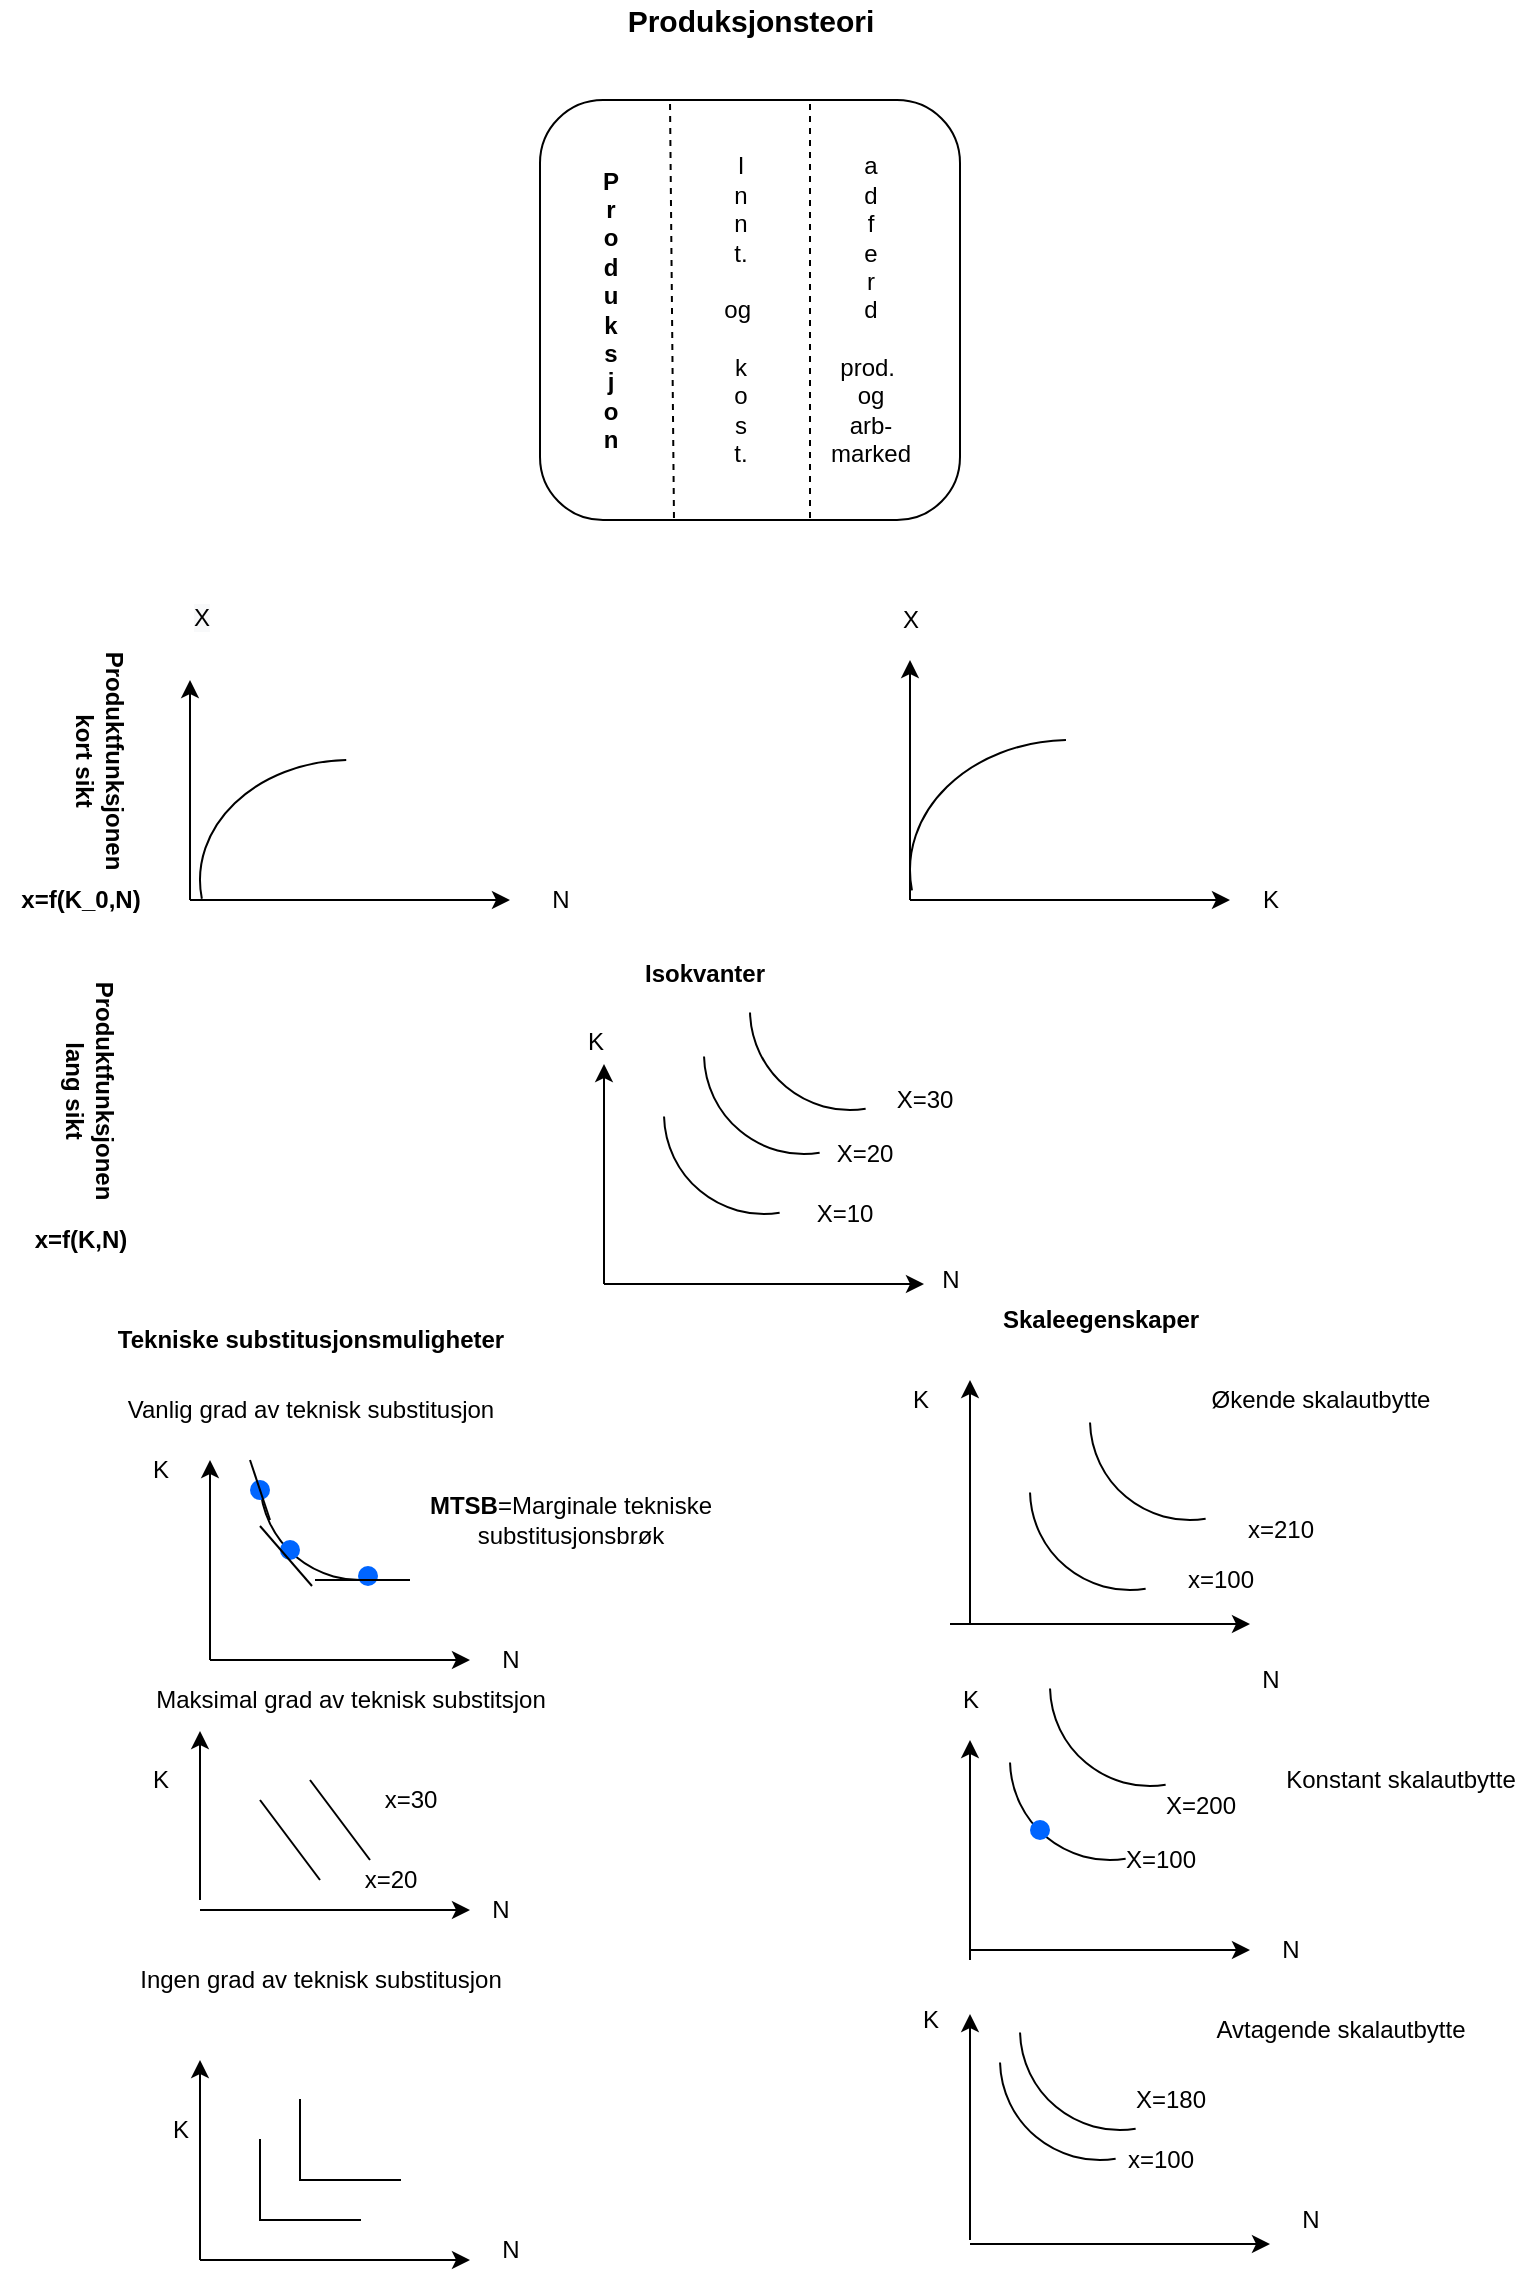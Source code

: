 <mxfile version="13.9.9" type="device"><diagram id="UaC9sKYSoofSCSLUNyeq" name="Page-1"><mxGraphModel dx="1136" dy="687" grid="1" gridSize="10" guides="1" tooltips="1" connect="1" arrows="1" fold="1" page="1" pageScale="1" pageWidth="827" pageHeight="1169" math="0" shadow="0"><root><mxCell id="0"/><mxCell id="1" parent="0"/><mxCell id="a_rR3JhyI1j8THqwhGgr-1" value="" style="rounded=1;whiteSpace=wrap;html=1;" parent="1" vertex="1"><mxGeometry x="295" y="80" width="210" height="210" as="geometry"/></mxCell><mxCell id="CCestM9y5NQriPeMEOW7-3" value="&lt;span style=&quot;font-size: 15px&quot;&gt;&lt;b&gt;Produksjonsteori&lt;/b&gt;&lt;/span&gt;" style="text;html=1;align=center;verticalAlign=middle;resizable=0;points=[];autosize=1;" parent="1" vertex="1"><mxGeometry x="330" y="30" width="140" height="20" as="geometry"/></mxCell><mxCell id="p_GAQffkMsLSsXMxCHvM-4" value="" style="endArrow=none;dashed=1;html=1;exitX=0.319;exitY=0.995;exitDx=0;exitDy=0;exitPerimeter=0;" parent="1" source="a_rR3JhyI1j8THqwhGgr-1" edge="1"><mxGeometry width="50" height="50" relative="1" as="geometry"><mxPoint x="360" y="180" as="sourcePoint"/><mxPoint x="360" y="80" as="targetPoint"/></mxGeometry></mxCell><mxCell id="p_GAQffkMsLSsXMxCHvM-6" value="" style="endArrow=none;dashed=1;html=1;" parent="1" edge="1"><mxGeometry width="50" height="50" relative="1" as="geometry"><mxPoint x="430" y="289" as="sourcePoint"/><mxPoint x="430" y="80" as="targetPoint"/></mxGeometry></mxCell><mxCell id="p_GAQffkMsLSsXMxCHvM-8" value="&lt;b&gt;P&lt;br&gt;r&lt;br&gt;o&lt;br&gt;d&lt;br&gt;u&lt;br&gt;k&lt;br&gt;s&lt;br&gt;j&lt;br&gt;o&lt;br&gt;n&lt;/b&gt;" style="text;html=1;align=center;verticalAlign=middle;resizable=0;points=[];autosize=1;" parent="1" vertex="1"><mxGeometry x="320" y="110" width="20" height="150" as="geometry"/></mxCell><mxCell id="p_GAQffkMsLSsXMxCHvM-9" value="I&lt;br&gt;n&lt;br&gt;n&lt;br&gt;t.&lt;br&gt;&lt;br&gt;og&amp;nbsp;&lt;br&gt;&lt;br&gt;k&lt;br&gt;o&lt;br&gt;s&lt;br&gt;t.&lt;br&gt;" style="text;html=1;align=center;verticalAlign=middle;resizable=0;points=[];autosize=1;" parent="1" vertex="1"><mxGeometry x="380" y="105" width="30" height="160" as="geometry"/></mxCell><mxCell id="p_GAQffkMsLSsXMxCHvM-10" value="a&lt;br&gt;d&lt;br&gt;f&lt;br&gt;e&lt;br&gt;r&lt;br&gt;d&lt;br&gt;&lt;br&gt;prod.&amp;nbsp;&lt;br&gt;og&lt;br&gt;arb-&lt;br&gt;marked&lt;br&gt;" style="text;html=1;align=center;verticalAlign=middle;resizable=0;points=[];autosize=1;" parent="1" vertex="1"><mxGeometry x="430" y="105" width="60" height="160" as="geometry"/></mxCell><mxCell id="c-_CHmrYqoB5_cdZOzt2-1" value="" style="endArrow=classic;html=1;" parent="1" edge="1"><mxGeometry width="50" height="50" relative="1" as="geometry"><mxPoint x="120" y="480" as="sourcePoint"/><mxPoint x="120" y="370" as="targetPoint"/></mxGeometry></mxCell><mxCell id="c-_CHmrYqoB5_cdZOzt2-2" value="" style="endArrow=classic;html=1;" parent="1" edge="1"><mxGeometry width="50" height="50" relative="1" as="geometry"><mxPoint x="120" y="480" as="sourcePoint"/><mxPoint x="280" y="480" as="targetPoint"/></mxGeometry></mxCell><mxCell id="c-_CHmrYqoB5_cdZOzt2-3" value="" style="endArrow=classic;html=1;" parent="1" edge="1"><mxGeometry width="50" height="50" relative="1" as="geometry"><mxPoint x="480" y="480" as="sourcePoint"/><mxPoint x="480" y="360" as="targetPoint"/></mxGeometry></mxCell><mxCell id="c-_CHmrYqoB5_cdZOzt2-4" value="" style="endArrow=classic;html=1;" parent="1" edge="1"><mxGeometry width="50" height="50" relative="1" as="geometry"><mxPoint x="480" y="480" as="sourcePoint"/><mxPoint x="640" y="480" as="targetPoint"/></mxGeometry></mxCell><mxCell id="c-_CHmrYqoB5_cdZOzt2-6" value="X" style="text;html=1;align=center;verticalAlign=middle;resizable=0;points=[];autosize=1;" parent="1" vertex="1"><mxGeometry x="470" y="330" width="20" height="20" as="geometry"/></mxCell><mxCell id="c-_CHmrYqoB5_cdZOzt2-7" value="N" style="text;html=1;align=center;verticalAlign=middle;resizable=0;points=[];autosize=1;" parent="1" vertex="1"><mxGeometry x="295" y="470" width="20" height="20" as="geometry"/></mxCell><mxCell id="c-_CHmrYqoB5_cdZOzt2-8" value="K" style="text;html=1;align=center;verticalAlign=middle;resizable=0;points=[];autosize=1;" parent="1" vertex="1"><mxGeometry x="650" y="470" width="20" height="20" as="geometry"/></mxCell><mxCell id="c-_CHmrYqoB5_cdZOzt2-9" value="&lt;meta charset=&quot;utf-8&quot;&gt;&lt;span style=&quot;color: rgb(0, 0, 0); font-family: helvetica; font-size: 12px; font-style: normal; font-weight: 400; letter-spacing: normal; text-align: center; text-indent: 0px; text-transform: none; word-spacing: 0px; background-color: rgb(248, 249, 250); display: inline; float: none;&quot;&gt;X&lt;/span&gt;" style="text;whiteSpace=wrap;html=1;" parent="1" vertex="1"><mxGeometry x="120" y="325" width="30" height="30" as="geometry"/></mxCell><mxCell id="c-_CHmrYqoB5_cdZOzt2-10" value="" style="verticalLabelPosition=bottom;verticalAlign=top;html=1;shape=mxgraph.basic.arc;startAngle=0.975;endAngle=0.246;rotation=-90;" parent="1" vertex="1"><mxGeometry x="140" y="395" width="120" height="150" as="geometry"/></mxCell><mxCell id="c-_CHmrYqoB5_cdZOzt2-13" value="" style="endArrow=classic;html=1;" parent="1" edge="1"><mxGeometry width="50" height="50" relative="1" as="geometry"><mxPoint x="327" y="672" as="sourcePoint"/><mxPoint x="327" y="562" as="targetPoint"/></mxGeometry></mxCell><mxCell id="c-_CHmrYqoB5_cdZOzt2-14" value="" style="endArrow=classic;html=1;" parent="1" edge="1"><mxGeometry width="50" height="50" relative="1" as="geometry"><mxPoint x="327" y="672" as="sourcePoint"/><mxPoint x="487" y="672" as="targetPoint"/></mxGeometry></mxCell><mxCell id="c-_CHmrYqoB5_cdZOzt2-16" value="&lt;div style=&quot;text-align: center&quot;&gt;&lt;span&gt;&lt;font face=&quot;helvetica&quot;&gt;K&lt;/font&gt;&lt;/span&gt;&lt;/div&gt;" style="text;whiteSpace=wrap;html=1;" parent="1" vertex="1"><mxGeometry x="317" y="537" width="30" height="30" as="geometry"/></mxCell><mxCell id="c-_CHmrYqoB5_cdZOzt2-34" value="&lt;b&gt;Isokvanter&lt;/b&gt;" style="text;html=1;align=center;verticalAlign=middle;resizable=0;points=[];autosize=1;" parent="1" vertex="1"><mxGeometry x="337" y="507" width="80" height="20" as="geometry"/></mxCell><mxCell id="c-_CHmrYqoB5_cdZOzt2-35" value="" style="verticalLabelPosition=bottom;verticalAlign=top;html=1;shape=mxgraph.basic.arc;startAngle=0.975;endAngle=0.246;rotation=-90;" parent="1" vertex="1"><mxGeometry x="495" y="385" width="130" height="160" as="geometry"/></mxCell><mxCell id="c-_CHmrYqoB5_cdZOzt2-45" value="" style="endArrow=classic;html=1;" parent="1" edge="1"><mxGeometry width="50" height="50" relative="1" as="geometry"><mxPoint x="130" y="860" as="sourcePoint"/><mxPoint x="130" y="760" as="targetPoint"/></mxGeometry></mxCell><mxCell id="c-_CHmrYqoB5_cdZOzt2-46" value="" style="endArrow=classic;html=1;" parent="1" edge="1"><mxGeometry width="50" height="50" relative="1" as="geometry"><mxPoint x="130" y="860" as="sourcePoint"/><mxPoint x="260" y="860" as="targetPoint"/></mxGeometry></mxCell><mxCell id="c-_CHmrYqoB5_cdZOzt2-47" value="N" style="text;html=1;align=center;verticalAlign=middle;resizable=0;points=[];autosize=1;" parent="1" vertex="1"><mxGeometry x="270" y="850" width="20" height="20" as="geometry"/></mxCell><mxCell id="c-_CHmrYqoB5_cdZOzt2-48" value="K" style="text;html=1;align=center;verticalAlign=middle;resizable=0;points=[];autosize=1;" parent="1" vertex="1"><mxGeometry x="95" y="755" width="20" height="20" as="geometry"/></mxCell><mxCell id="c-_CHmrYqoB5_cdZOzt2-49" value="" style="endArrow=classic;html=1;" parent="1" edge="1"><mxGeometry width="50" height="50" relative="1" as="geometry"><mxPoint x="125" y="980" as="sourcePoint"/><mxPoint x="125" y="895.5" as="targetPoint"/></mxGeometry></mxCell><mxCell id="c-_CHmrYqoB5_cdZOzt2-50" value="" style="endArrow=classic;html=1;" parent="1" edge="1"><mxGeometry width="50" height="50" relative="1" as="geometry"><mxPoint x="125" y="985" as="sourcePoint"/><mxPoint x="260" y="985" as="targetPoint"/></mxGeometry></mxCell><mxCell id="c-_CHmrYqoB5_cdZOzt2-51" value="N" style="text;html=1;align=center;verticalAlign=middle;resizable=0;points=[];autosize=1;" parent="1" vertex="1"><mxGeometry x="265" y="975" width="20" height="20" as="geometry"/></mxCell><mxCell id="c-_CHmrYqoB5_cdZOzt2-52" value="K" style="text;html=1;align=center;verticalAlign=middle;resizable=0;points=[];autosize=1;" parent="1" vertex="1"><mxGeometry x="95" y="910" width="20" height="20" as="geometry"/></mxCell><mxCell id="c-_CHmrYqoB5_cdZOzt2-53" value="" style="endArrow=classic;html=1;" parent="1" edge="1"><mxGeometry width="50" height="50" relative="1" as="geometry"><mxPoint x="125" y="1160" as="sourcePoint"/><mxPoint x="125" y="1060" as="targetPoint"/></mxGeometry></mxCell><mxCell id="c-_CHmrYqoB5_cdZOzt2-54" value="" style="endArrow=classic;html=1;" parent="1" edge="1"><mxGeometry width="50" height="50" relative="1" as="geometry"><mxPoint x="125" y="1160" as="sourcePoint"/><mxPoint x="260" y="1160" as="targetPoint"/></mxGeometry></mxCell><mxCell id="c-_CHmrYqoB5_cdZOzt2-55" value="N" style="text;html=1;align=center;verticalAlign=middle;resizable=0;points=[];autosize=1;" parent="1" vertex="1"><mxGeometry x="270" y="1145" width="20" height="20" as="geometry"/></mxCell><mxCell id="c-_CHmrYqoB5_cdZOzt2-56" value="K" style="text;html=1;align=center;verticalAlign=middle;resizable=0;points=[];autosize=1;" parent="1" vertex="1"><mxGeometry x="105" y="1085" width="20" height="20" as="geometry"/></mxCell><mxCell id="c-_CHmrYqoB5_cdZOzt2-60" value="Vanlig grad av teknisk substitusjon" style="text;html=1;align=center;verticalAlign=middle;resizable=0;points=[];autosize=1;" parent="1" vertex="1"><mxGeometry x="80" y="725" width="200" height="20" as="geometry"/></mxCell><mxCell id="c-_CHmrYqoB5_cdZOzt2-61" value="Maksimal grad av teknisk substitsjon" style="text;html=1;align=center;verticalAlign=middle;resizable=0;points=[];autosize=1;" parent="1" vertex="1"><mxGeometry x="95" y="870" width="210" height="20" as="geometry"/></mxCell><mxCell id="c-_CHmrYqoB5_cdZOzt2-63" value="Ingen grad av teknisk substitusjon" style="text;html=1;align=center;verticalAlign=middle;resizable=0;points=[];autosize=1;" parent="1" vertex="1"><mxGeometry x="85" y="1010" width="200" height="20" as="geometry"/></mxCell><mxCell id="c-_CHmrYqoB5_cdZOzt2-64" value="&lt;b&gt;Skaleegenskaper&lt;/b&gt;" style="text;html=1;align=center;verticalAlign=middle;resizable=0;points=[];autosize=1;" parent="1" vertex="1"><mxGeometry x="520" y="680" width="110" height="20" as="geometry"/></mxCell><mxCell id="c-_CHmrYqoB5_cdZOzt2-65" value="" style="endArrow=classic;html=1;" parent="1" edge="1"><mxGeometry width="50" height="50" relative="1" as="geometry"><mxPoint x="510" y="1010" as="sourcePoint"/><mxPoint x="510" y="900" as="targetPoint"/></mxGeometry></mxCell><mxCell id="c-_CHmrYqoB5_cdZOzt2-66" value="" style="endArrow=classic;html=1;" parent="1" edge="1"><mxGeometry width="50" height="50" relative="1" as="geometry"><mxPoint x="510" y="1005" as="sourcePoint"/><mxPoint x="650" y="1005" as="targetPoint"/></mxGeometry></mxCell><mxCell id="c-_CHmrYqoB5_cdZOzt2-67" value="N" style="text;html=1;align=center;verticalAlign=middle;resizable=0;points=[];autosize=1;" parent="1" vertex="1"><mxGeometry x="660" y="995" width="20" height="20" as="geometry"/></mxCell><mxCell id="c-_CHmrYqoB5_cdZOzt2-70" value="K" style="text;html=1;align=center;verticalAlign=middle;resizable=0;points=[];autosize=1;" parent="1" vertex="1"><mxGeometry x="500" y="870" width="20" height="20" as="geometry"/></mxCell><mxCell id="c-_CHmrYqoB5_cdZOzt2-75" value="" style="endArrow=classic;html=1;" parent="1" edge="1"><mxGeometry width="50" height="50" relative="1" as="geometry"><mxPoint x="510" y="1150" as="sourcePoint"/><mxPoint x="510" y="1037" as="targetPoint"/></mxGeometry></mxCell><mxCell id="c-_CHmrYqoB5_cdZOzt2-76" value="" style="endArrow=classic;html=1;" parent="1" edge="1"><mxGeometry width="50" height="50" relative="1" as="geometry"><mxPoint x="510" y="1152" as="sourcePoint"/><mxPoint x="660" y="1152" as="targetPoint"/></mxGeometry></mxCell><mxCell id="c-_CHmrYqoB5_cdZOzt2-77" value="K" style="text;html=1;align=center;verticalAlign=middle;resizable=0;points=[];autosize=1;" parent="1" vertex="1"><mxGeometry x="480" y="1030" width="20" height="20" as="geometry"/></mxCell><mxCell id="c-_CHmrYqoB5_cdZOzt2-83" value="Konstant skalautbytte" style="text;html=1;align=center;verticalAlign=middle;resizable=0;points=[];autosize=1;" parent="1" vertex="1"><mxGeometry x="660" y="910" width="130" height="20" as="geometry"/></mxCell><mxCell id="c-_CHmrYqoB5_cdZOzt2-84" value="Avtagende skalautbytte" style="text;html=1;align=center;verticalAlign=middle;resizable=0;points=[];autosize=1;" parent="1" vertex="1"><mxGeometry x="625" y="1035" width="140" height="20" as="geometry"/></mxCell><mxCell id="c-_CHmrYqoB5_cdZOzt2-86" value="" style="verticalLabelPosition=bottom;verticalAlign=top;html=1;shape=mxgraph.basic.arc;startAngle=0.975;endAngle=0.246;rotation=-180;" parent="1" vertex="1"><mxGeometry x="540" y="725" width="100" height="100" as="geometry"/></mxCell><mxCell id="c-_CHmrYqoB5_cdZOzt2-87" value="" style="verticalLabelPosition=bottom;verticalAlign=top;html=1;shape=mxgraph.basic.arc;startAngle=0.975;endAngle=0.246;rotation=-180;" parent="1" vertex="1"><mxGeometry x="535" y="995" width="100" height="100" as="geometry"/></mxCell><mxCell id="c-_CHmrYqoB5_cdZOzt2-89" value="" style="verticalLabelPosition=bottom;verticalAlign=top;html=1;shape=mxgraph.basic.arc;startAngle=0.975;endAngle=0.246;rotation=-180;" parent="1" vertex="1"><mxGeometry x="550" y="823" width="100" height="100" as="geometry"/></mxCell><mxCell id="c-_CHmrYqoB5_cdZOzt2-91" value="" style="shape=partialRectangle;whiteSpace=wrap;html=1;top=0;left=0;fillColor=none;rotation=90;" parent="1" vertex="1"><mxGeometry x="160" y="1095" width="40" height="50" as="geometry"/></mxCell><mxCell id="c-_CHmrYqoB5_cdZOzt2-96" value="" style="verticalLabelPosition=bottom;verticalAlign=top;html=1;shape=mxgraph.basic.arc;startAngle=0.975;endAngle=0.246;rotation=-180;" parent="1" vertex="1"><mxGeometry x="155" y="720" width="100" height="100" as="geometry"/></mxCell><mxCell id="FnSSD7T7Vy0wymiQuqIM-1" value="&lt;b&gt;Produktfunksjonen&lt;br&gt;kort sikt&lt;br&gt;&lt;/b&gt;" style="text;html=1;align=center;verticalAlign=middle;resizable=0;points=[];autosize=1;rotation=90;" parent="1" vertex="1"><mxGeometry x="15" y="395" width="120" height="30" as="geometry"/></mxCell><mxCell id="FnSSD7T7Vy0wymiQuqIM-2" value="" style="verticalLabelPosition=bottom;verticalAlign=top;html=1;shape=mxgraph.basic.arc;startAngle=0.975;endAngle=0.246;rotation=-180;" parent="1" vertex="1"><mxGeometry x="357" y="537" width="100" height="100" as="geometry"/></mxCell><mxCell id="FnSSD7T7Vy0wymiQuqIM-3" value="X=10" style="text;html=1;align=center;verticalAlign=middle;resizable=0;points=[];autosize=1;" parent="1" vertex="1"><mxGeometry x="427" y="627" width="40" height="20" as="geometry"/></mxCell><mxCell id="FnSSD7T7Vy0wymiQuqIM-4" value="" style="verticalLabelPosition=bottom;verticalAlign=top;html=1;shape=mxgraph.basic.arc;startAngle=0.975;endAngle=0.246;rotation=-180;" parent="1" vertex="1"><mxGeometry x="377" y="507" width="100" height="100" as="geometry"/></mxCell><mxCell id="FnSSD7T7Vy0wymiQuqIM-5" value="X=20" style="text;html=1;align=center;verticalAlign=middle;resizable=0;points=[];autosize=1;" parent="1" vertex="1"><mxGeometry x="437" y="597" width="40" height="20" as="geometry"/></mxCell><mxCell id="FnSSD7T7Vy0wymiQuqIM-9" value="" style="shape=partialRectangle;whiteSpace=wrap;html=1;top=0;left=0;fillColor=none;rotation=90;" parent="1" vertex="1"><mxGeometry x="180" y="1075" width="40" height="50" as="geometry"/></mxCell><mxCell id="FnSSD7T7Vy0wymiQuqIM-14" value="" style="endArrow=none;html=1;" parent="1" edge="1"><mxGeometry width="50" height="50" relative="1" as="geometry"><mxPoint x="155" y="930" as="sourcePoint"/><mxPoint x="185" y="970" as="targetPoint"/></mxGeometry></mxCell><mxCell id="FnSSD7T7Vy0wymiQuqIM-15" value="&lt;b&gt;MTSB&lt;/b&gt;=Marginale tekniske &lt;br&gt;substitusjonsbrøk" style="text;html=1;align=center;verticalAlign=middle;resizable=0;points=[];autosize=1;" parent="1" vertex="1"><mxGeometry x="230" y="775" width="160" height="30" as="geometry"/></mxCell><mxCell id="FnSSD7T7Vy0wymiQuqIM-17" value="" style="shape=ellipse;fillColor=#0065FF;strokeColor=none;html=1" parent="1" vertex="1"><mxGeometry x="204" y="813" width="10" height="10" as="geometry"/></mxCell><mxCell id="FnSSD7T7Vy0wymiQuqIM-25" value="X=100" style="text;html=1;align=center;verticalAlign=middle;resizable=0;points=[];autosize=1;" parent="1" vertex="1"><mxGeometry x="580" y="950" width="50" height="20" as="geometry"/></mxCell><mxCell id="FnSSD7T7Vy0wymiQuqIM-27" value="" style="verticalLabelPosition=bottom;verticalAlign=top;html=1;shape=mxgraph.basic.arc;startAngle=0.975;endAngle=0.246;rotation=-180;" parent="1" vertex="1"><mxGeometry x="530" y="860" width="100" height="100" as="geometry"/></mxCell><mxCell id="FnSSD7T7Vy0wymiQuqIM-28" value="X=200" style="text;html=1;align=center;verticalAlign=middle;resizable=0;points=[];autosize=1;" parent="1" vertex="1"><mxGeometry x="600" y="923" width="50" height="20" as="geometry"/></mxCell><mxCell id="FnSSD7T7Vy0wymiQuqIM-29" value="" style="verticalLabelPosition=bottom;verticalAlign=top;html=1;shape=mxgraph.basic.arc;startAngle=0.975;endAngle=0.246;rotation=-180;" parent="1" vertex="1"><mxGeometry x="525" y="1010" width="100" height="100" as="geometry"/></mxCell><mxCell id="FnSSD7T7Vy0wymiQuqIM-30" value="" style="verticalLabelPosition=bottom;verticalAlign=top;html=1;shape=mxgraph.basic.arc;startAngle=0.975;endAngle=0.246;rotation=-180;" parent="1" vertex="1"><mxGeometry x="570" y="690" width="100" height="100" as="geometry"/></mxCell><mxCell id="ib48Ew0qbWr5iMezw9-2-3" value="" style="shape=ellipse;fillColor=#0065FF;strokeColor=none;html=1" parent="1" vertex="1"><mxGeometry x="165" y="800" width="10" height="10" as="geometry"/></mxCell><mxCell id="ib48Ew0qbWr5iMezw9-2-6" value="" style="shape=ellipse;fillColor=#0065FF;strokeColor=none;html=1" parent="1" vertex="1"><mxGeometry x="150" y="770" width="10" height="10" as="geometry"/></mxCell><mxCell id="ib48Ew0qbWr5iMezw9-2-9" value="" style="endArrow=none;html=1;" parent="1" edge="1"><mxGeometry width="50" height="50" relative="1" as="geometry"><mxPoint x="155" y="793" as="sourcePoint"/><mxPoint x="181" y="823" as="targetPoint"/></mxGeometry></mxCell><mxCell id="ib48Ew0qbWr5iMezw9-2-10" value="" style="endArrow=none;html=1;" parent="1" edge="1"><mxGeometry width="50" height="50" relative="1" as="geometry"><mxPoint x="160" y="790" as="sourcePoint"/><mxPoint x="150" y="760" as="targetPoint"/></mxGeometry></mxCell><mxCell id="ib48Ew0qbWr5iMezw9-2-11" value="" style="endArrow=none;html=1;" parent="1" edge="1"><mxGeometry width="50" height="50" relative="1" as="geometry"><mxPoint x="182.5" y="820" as="sourcePoint"/><mxPoint x="230" y="820" as="targetPoint"/></mxGeometry></mxCell><mxCell id="ib48Ew0qbWr5iMezw9-2-14" value="" style="endArrow=none;html=1;" parent="1" edge="1"><mxGeometry width="50" height="50" relative="1" as="geometry"><mxPoint x="180" y="920" as="sourcePoint"/><mxPoint x="210" y="960" as="targetPoint"/></mxGeometry></mxCell><mxCell id="ib48Ew0qbWr5iMezw9-2-16" value="X=180" style="text;html=1;align=center;verticalAlign=middle;resizable=0;points=[];autosize=1;" parent="1" vertex="1"><mxGeometry x="585" y="1070" width="50" height="20" as="geometry"/></mxCell><mxCell id="ib48Ew0qbWr5iMezw9-2-17" value="x=100" style="text;html=1;align=center;verticalAlign=middle;resizable=0;points=[];autosize=1;" parent="1" vertex="1"><mxGeometry x="580" y="1100" width="50" height="20" as="geometry"/></mxCell><mxCell id="vadH3GGP2FpWDmjutlc3-3" value="" style="endArrow=classic;html=1;" parent="1" edge="1"><mxGeometry width="50" height="50" relative="1" as="geometry"><mxPoint x="510" y="842" as="sourcePoint"/><mxPoint x="510" y="720" as="targetPoint"/></mxGeometry></mxCell><mxCell id="vadH3GGP2FpWDmjutlc3-4" value="" style="endArrow=classic;html=1;" parent="1" edge="1"><mxGeometry width="50" height="50" relative="1" as="geometry"><mxPoint x="500" y="842" as="sourcePoint"/><mxPoint x="650" y="842" as="targetPoint"/></mxGeometry></mxCell><mxCell id="vadH3GGP2FpWDmjutlc3-5" value="K" style="text;html=1;align=center;verticalAlign=middle;resizable=0;points=[];autosize=1;" parent="1" vertex="1"><mxGeometry x="475" y="720" width="20" height="20" as="geometry"/></mxCell><mxCell id="vadH3GGP2FpWDmjutlc3-7" value="Økende skalautbytte" style="text;html=1;align=center;verticalAlign=middle;resizable=0;points=[];autosize=1;" parent="1" vertex="1"><mxGeometry x="625" y="720" width="120" height="20" as="geometry"/></mxCell><mxCell id="vadH3GGP2FpWDmjutlc3-8" value="x=210" style="text;html=1;align=center;verticalAlign=middle;resizable=0;points=[];autosize=1;" parent="1" vertex="1"><mxGeometry x="640" y="785" width="50" height="20" as="geometry"/></mxCell><mxCell id="vadH3GGP2FpWDmjutlc3-9" value="x=100" style="text;html=1;align=center;verticalAlign=middle;resizable=0;points=[];autosize=1;" parent="1" vertex="1"><mxGeometry x="610" y="810" width="50" height="20" as="geometry"/></mxCell><mxCell id="vadH3GGP2FpWDmjutlc3-11" value="N" style="text;html=1;align=center;verticalAlign=middle;resizable=0;points=[];autosize=1;" parent="1" vertex="1"><mxGeometry x="650" y="860" width="20" height="20" as="geometry"/></mxCell><mxCell id="vadH3GGP2FpWDmjutlc3-12" value="N" style="text;html=1;align=center;verticalAlign=middle;resizable=0;points=[];autosize=1;" parent="1" vertex="1"><mxGeometry x="670" y="1130" width="20" height="20" as="geometry"/></mxCell><mxCell id="vadH3GGP2FpWDmjutlc3-14" value="&lt;b&gt;Produktfunksjonen&lt;br&gt;lang sikt&lt;br&gt;&lt;/b&gt;" style="text;html=1;align=center;verticalAlign=middle;resizable=0;points=[];autosize=1;rotation=90;" parent="1" vertex="1"><mxGeometry x="10" y="560" width="120" height="30" as="geometry"/></mxCell><mxCell id="vadH3GGP2FpWDmjutlc3-15" value="&lt;b&gt;x=f(K,N)&lt;/b&gt;" style="text;html=1;align=center;verticalAlign=middle;resizable=0;points=[];autosize=1;" parent="1" vertex="1"><mxGeometry x="35" y="640" width="60" height="20" as="geometry"/></mxCell><mxCell id="vadH3GGP2FpWDmjutlc3-16" value="&lt;b&gt;x=f(K_0,N)&lt;/b&gt;" style="text;html=1;align=center;verticalAlign=middle;resizable=0;points=[];autosize=1;" parent="1" vertex="1"><mxGeometry x="25" y="470" width="80" height="20" as="geometry"/></mxCell><mxCell id="vadH3GGP2FpWDmjutlc3-17" value="" style="verticalLabelPosition=bottom;verticalAlign=top;html=1;shape=mxgraph.basic.arc;startAngle=0.975;endAngle=0.246;rotation=-180;" parent="1" vertex="1"><mxGeometry x="400" y="485" width="100" height="100" as="geometry"/></mxCell><mxCell id="vadH3GGP2FpWDmjutlc3-18" value="X=30" style="text;html=1;align=center;verticalAlign=middle;resizable=0;points=[];autosize=1;" parent="1" vertex="1"><mxGeometry x="467" y="570" width="40" height="20" as="geometry"/></mxCell><mxCell id="vadH3GGP2FpWDmjutlc3-19" value="&lt;b&gt;Tekniske substitusjonsmuligheter&lt;/b&gt;" style="text;html=1;align=center;verticalAlign=middle;resizable=0;points=[];autosize=1;" parent="1" vertex="1"><mxGeometry x="75" y="690" width="210" height="20" as="geometry"/></mxCell><mxCell id="_qa4bhBnhhEV9tHsixxE-1" value="N" style="text;html=1;align=center;verticalAlign=middle;resizable=0;points=[];autosize=1;" vertex="1" parent="1"><mxGeometry x="490" y="660" width="20" height="20" as="geometry"/></mxCell><mxCell id="_qa4bhBnhhEV9tHsixxE-3" value="x=20" style="text;html=1;align=center;verticalAlign=middle;resizable=0;points=[];autosize=1;" vertex="1" parent="1"><mxGeometry x="200" y="960" width="40" height="20" as="geometry"/></mxCell><mxCell id="_qa4bhBnhhEV9tHsixxE-4" value="x=30" style="text;html=1;align=center;verticalAlign=middle;resizable=0;points=[];autosize=1;" vertex="1" parent="1"><mxGeometry x="210" y="920" width="40" height="20" as="geometry"/></mxCell><mxCell id="_qa4bhBnhhEV9tHsixxE-5" value="" style="shape=ellipse;fillColor=#0065FF;strokeColor=none;html=1" vertex="1" parent="1"><mxGeometry x="540" y="940" width="10" height="10" as="geometry"/></mxCell></root></mxGraphModel></diagram></mxfile>